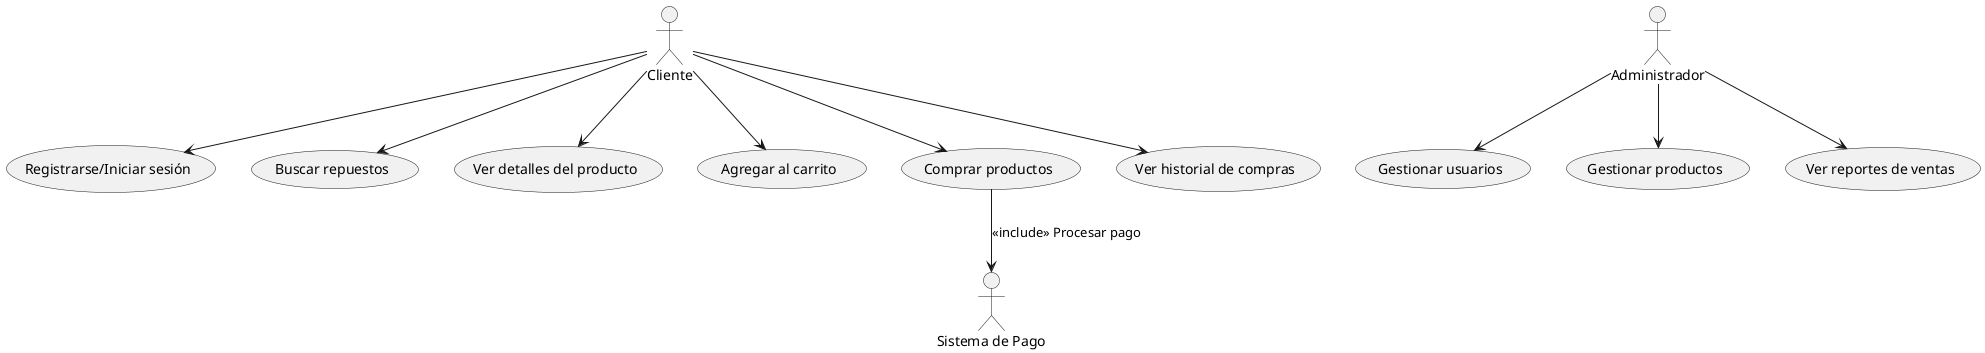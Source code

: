 @startuml
actor Cliente
actor Administrador
actor "Sistema de Pago" as Pago

Cliente --> (Registrarse/Iniciar sesión)
Cliente --> (Buscar repuestos)
Cliente --> (Ver detalles del producto)
Cliente --> (Agregar al carrito)
Cliente --> (Comprar productos)
Cliente --> (Ver historial de compras)

Administrador --> (Gestionar usuarios)
Administrador --> (Gestionar productos)
Administrador --> (Ver reportes de ventas)

(Comprar productos) --> Pago : <<include>> Procesar pago

@enduml
